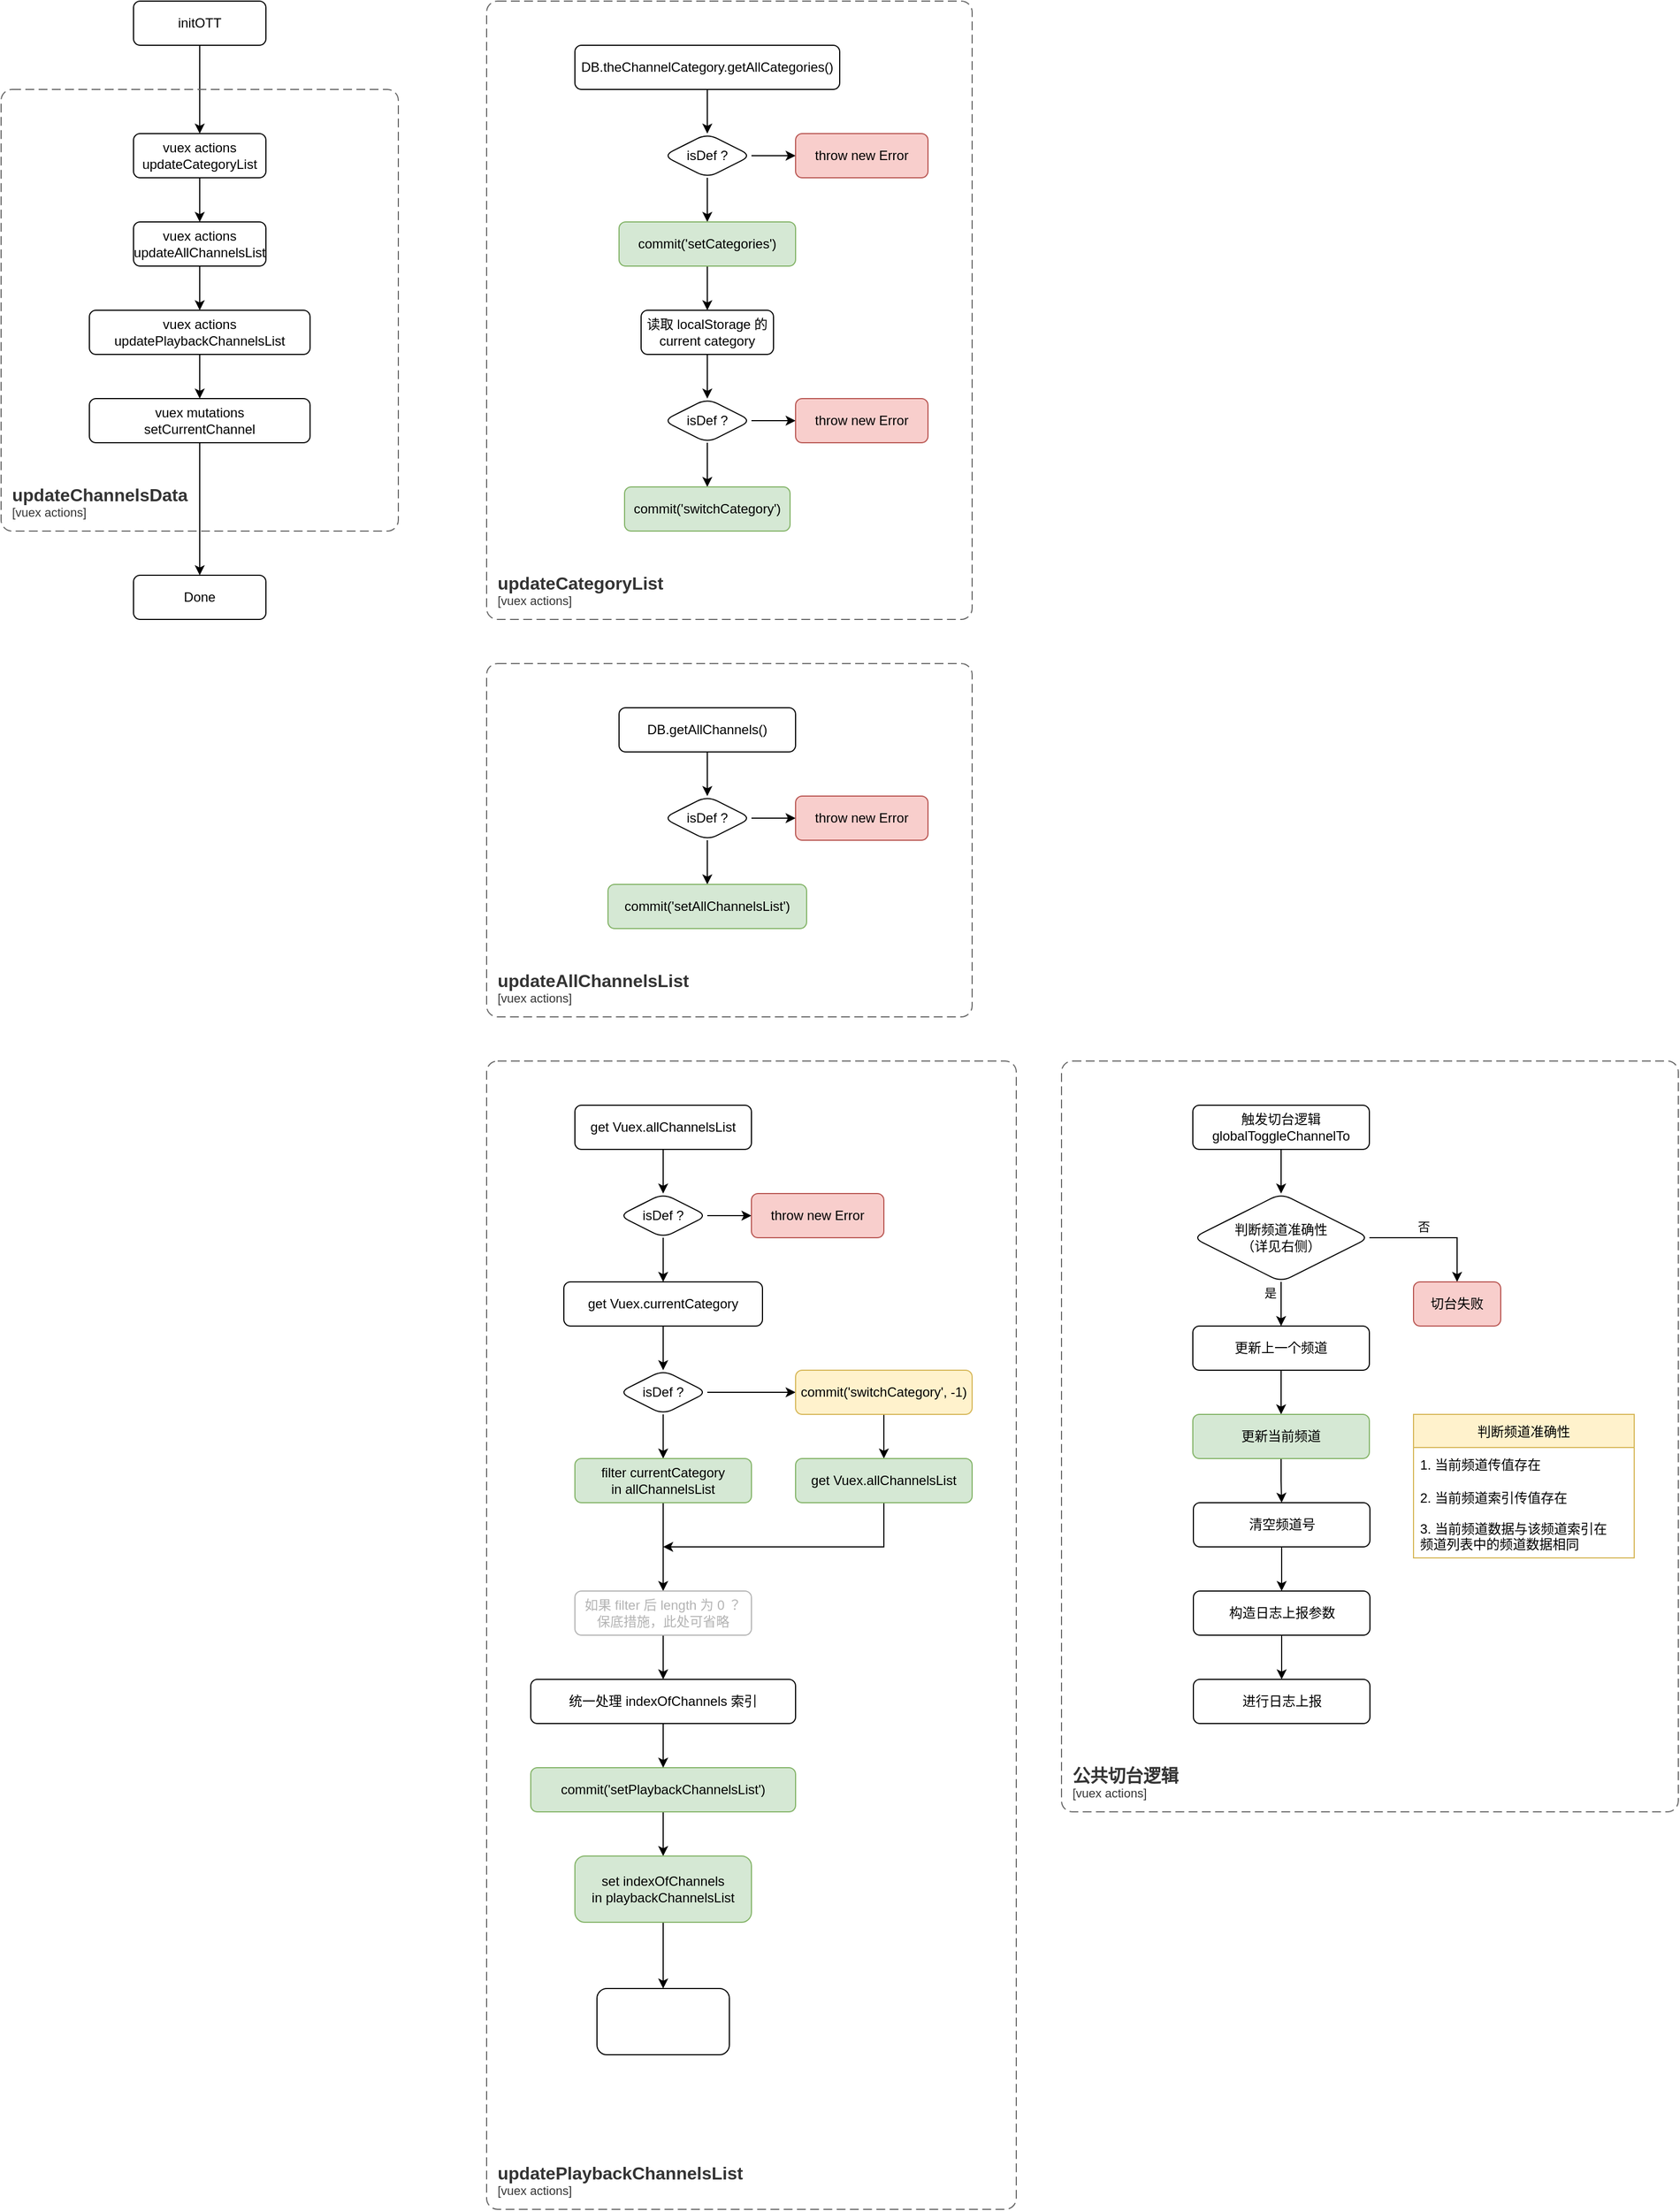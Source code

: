 <mxfile version="20.2.7" type="github">
  <diagram id="vQbmHarcGOKyk270IGDX" name="Data Init Logic">
    <mxGraphModel dx="1422" dy="762" grid="1" gridSize="10" guides="1" tooltips="1" connect="1" arrows="1" fold="1" page="1" pageScale="1" pageWidth="827" pageHeight="1169" math="0" shadow="0">
      <root>
        <mxCell id="0" />
        <mxCell id="1" parent="0" />
        <mxCell id="_8ddzla4QDoaLI6WxMhr-50" style="edgeStyle=orthogonalEdgeStyle;rounded=0;orthogonalLoop=1;jettySize=auto;html=1;exitX=0.5;exitY=1;exitDx=0;exitDy=0;entryX=0.5;entryY=0;entryDx=0;entryDy=0;" parent="1" source="_8ddzla4QDoaLI6WxMhr-1" target="_8ddzla4QDoaLI6WxMhr-42" edge="1">
          <mxGeometry relative="1" as="geometry" />
        </mxCell>
        <mxCell id="_8ddzla4QDoaLI6WxMhr-1" value="initOTT" style="rounded=1;whiteSpace=wrap;html=1;" parent="1" vertex="1">
          <mxGeometry x="160" y="40" width="120" height="40" as="geometry" />
        </mxCell>
        <mxCell id="_8ddzla4QDoaLI6WxMhr-18" value="" style="edgeStyle=orthogonalEdgeStyle;rounded=0;orthogonalLoop=1;jettySize=auto;html=1;" parent="1" source="_8ddzla4QDoaLI6WxMhr-14" target="_8ddzla4QDoaLI6WxMhr-17" edge="1">
          <mxGeometry relative="1" as="geometry" />
        </mxCell>
        <mxCell id="_8ddzla4QDoaLI6WxMhr-14" value="DB.theChannelCategory.getAllCategories()" style="rounded=1;whiteSpace=wrap;html=1;" parent="1" vertex="1">
          <mxGeometry x="560" y="80" width="240" height="40" as="geometry" />
        </mxCell>
        <mxCell id="_8ddzla4QDoaLI6WxMhr-23" value="" style="edgeStyle=orthogonalEdgeStyle;rounded=0;orthogonalLoop=1;jettySize=auto;html=1;" parent="1" source="_8ddzla4QDoaLI6WxMhr-17" target="_8ddzla4QDoaLI6WxMhr-22" edge="1">
          <mxGeometry relative="1" as="geometry" />
        </mxCell>
        <mxCell id="_8ddzla4QDoaLI6WxMhr-25" value="" style="edgeStyle=orthogonalEdgeStyle;rounded=0;orthogonalLoop=1;jettySize=auto;html=1;" parent="1" source="_8ddzla4QDoaLI6WxMhr-17" target="_8ddzla4QDoaLI6WxMhr-24" edge="1">
          <mxGeometry relative="1" as="geometry" />
        </mxCell>
        <mxCell id="_8ddzla4QDoaLI6WxMhr-17" value="isDef ?" style="rhombus;whiteSpace=wrap;html=1;rounded=1;" parent="1" vertex="1">
          <mxGeometry x="640" y="160" width="80" height="40" as="geometry" />
        </mxCell>
        <mxCell id="_8ddzla4QDoaLI6WxMhr-30" value="" style="edgeStyle=orthogonalEdgeStyle;rounded=0;orthogonalLoop=1;jettySize=auto;html=1;" parent="1" source="_8ddzla4QDoaLI6WxMhr-22" target="_8ddzla4QDoaLI6WxMhr-29" edge="1">
          <mxGeometry relative="1" as="geometry" />
        </mxCell>
        <mxCell id="_8ddzla4QDoaLI6WxMhr-22" value="commit(&#39;setCategories&#39;)" style="whiteSpace=wrap;html=1;rounded=1;fillColor=#d5e8d4;strokeColor=#82b366;" parent="1" vertex="1">
          <mxGeometry x="600" y="240" width="160" height="40" as="geometry" />
        </mxCell>
        <mxCell id="_8ddzla4QDoaLI6WxMhr-24" value="throw new Error" style="whiteSpace=wrap;html=1;rounded=1;fillColor=#f8cecc;strokeColor=#b85450;" parent="1" vertex="1">
          <mxGeometry x="760" y="160" width="120" height="40" as="geometry" />
        </mxCell>
        <mxCell id="_8ddzla4QDoaLI6WxMhr-32" value="" style="edgeStyle=orthogonalEdgeStyle;rounded=0;orthogonalLoop=1;jettySize=auto;html=1;" parent="1" source="_8ddzla4QDoaLI6WxMhr-29" target="_8ddzla4QDoaLI6WxMhr-31" edge="1">
          <mxGeometry relative="1" as="geometry" />
        </mxCell>
        <mxCell id="_8ddzla4QDoaLI6WxMhr-29" value="读取 localStorage 的&lt;br&gt;current category" style="whiteSpace=wrap;html=1;rounded=1;" parent="1" vertex="1">
          <mxGeometry x="620" y="320" width="120" height="40" as="geometry" />
        </mxCell>
        <mxCell id="_8ddzla4QDoaLI6WxMhr-34" value="" style="edgeStyle=orthogonalEdgeStyle;rounded=0;orthogonalLoop=1;jettySize=auto;html=1;" parent="1" source="_8ddzla4QDoaLI6WxMhr-31" target="_8ddzla4QDoaLI6WxMhr-33" edge="1">
          <mxGeometry relative="1" as="geometry" />
        </mxCell>
        <mxCell id="_8ddzla4QDoaLI6WxMhr-36" value="" style="edgeStyle=orthogonalEdgeStyle;rounded=0;orthogonalLoop=1;jettySize=auto;html=1;" parent="1" source="_8ddzla4QDoaLI6WxMhr-31" target="_8ddzla4QDoaLI6WxMhr-35" edge="1">
          <mxGeometry relative="1" as="geometry" />
        </mxCell>
        <mxCell id="_8ddzla4QDoaLI6WxMhr-31" value="isDef ?" style="rhombus;whiteSpace=wrap;html=1;rounded=1;" parent="1" vertex="1">
          <mxGeometry x="640" y="400" width="80" height="40" as="geometry" />
        </mxCell>
        <mxCell id="_8ddzla4QDoaLI6WxMhr-33" value="commit(&#39;switchCategory&#39;)" style="whiteSpace=wrap;html=1;rounded=1;fillColor=#d5e8d4;strokeColor=#82b366;" parent="1" vertex="1">
          <mxGeometry x="605" y="480" width="150" height="40" as="geometry" />
        </mxCell>
        <mxCell id="_8ddzla4QDoaLI6WxMhr-35" value="throw new Error" style="whiteSpace=wrap;html=1;rounded=1;fillColor=#f8cecc;strokeColor=#b85450;" parent="1" vertex="1">
          <mxGeometry x="760" y="400" width="120" height="40" as="geometry" />
        </mxCell>
        <object c4Name="updateCategoryList" c4Type="" c4Application="vuex actions" label="&lt;font style=&quot;font-size: 16px&quot;&gt;&lt;b&gt;&lt;div style=&quot;text-align: left&quot;&gt;%c4Name%&lt;/div&gt;&lt;/b&gt;&lt;/font&gt;&lt;div style=&quot;text-align: left&quot;&gt;[%c4Application%]&lt;/div&gt;" placeholders="1" id="_8ddzla4QDoaLI6WxMhr-37">
          <mxCell style="rounded=1;fontSize=11;whiteSpace=wrap;html=1;dashed=1;arcSize=20;fillColor=none;strokeColor=#666666;fontColor=#333333;labelBackgroundColor=none;align=left;verticalAlign=bottom;labelBorderColor=none;spacingTop=0;spacing=10;dashPattern=8 4;metaEdit=1;rotatable=0;perimeter=rectanglePerimeter;noLabel=0;labelPadding=0;allowArrows=0;connectable=0;expand=0;recursiveResize=0;editable=1;pointerEvents=0;absoluteArcSize=1;points=[[0.25,0,0],[0.5,0,0],[0.75,0,0],[1,0.25,0],[1,0.5,0],[1,0.75,0],[0.75,1,0],[0.5,1,0],[0.25,1,0],[0,0.75,0],[0,0.5,0],[0,0.25,0]];" parent="1" vertex="1">
            <mxGeometry x="480" y="40" width="440" height="560" as="geometry" />
          </mxCell>
        </object>
        <mxCell id="_8ddzla4QDoaLI6WxMhr-53" value="" style="edgeStyle=orthogonalEdgeStyle;rounded=0;orthogonalLoop=1;jettySize=auto;html=1;" parent="1" source="_8ddzla4QDoaLI6WxMhr-38" target="_8ddzla4QDoaLI6WxMhr-52" edge="1">
          <mxGeometry relative="1" as="geometry" />
        </mxCell>
        <mxCell id="_8ddzla4QDoaLI6WxMhr-38" value="DB.getAllChannels()" style="rounded=1;whiteSpace=wrap;html=1;" parent="1" vertex="1">
          <mxGeometry x="600" y="680" width="160" height="40" as="geometry" />
        </mxCell>
        <mxCell id="_8ddzla4QDoaLI6WxMhr-39" value="Done" style="whiteSpace=wrap;html=1;rounded=1;" parent="1" vertex="1">
          <mxGeometry x="160" y="560" width="120" height="40" as="geometry" />
        </mxCell>
        <mxCell id="_8ddzla4QDoaLI6WxMhr-41" value="" style="edgeStyle=orthogonalEdgeStyle;rounded=0;orthogonalLoop=1;jettySize=auto;html=1;" parent="1" source="_8ddzla4QDoaLI6WxMhr-42" target="_8ddzla4QDoaLI6WxMhr-44" edge="1">
          <mxGeometry relative="1" as="geometry" />
        </mxCell>
        <mxCell id="_8ddzla4QDoaLI6WxMhr-42" value="vuex actions&lt;br&gt;updateCategoryList" style="rounded=1;whiteSpace=wrap;html=1;" parent="1" vertex="1">
          <mxGeometry x="160" y="160" width="120" height="40" as="geometry" />
        </mxCell>
        <mxCell id="_8ddzla4QDoaLI6WxMhr-43" value="" style="edgeStyle=orthogonalEdgeStyle;rounded=0;orthogonalLoop=1;jettySize=auto;html=1;" parent="1" source="_8ddzla4QDoaLI6WxMhr-44" target="_8ddzla4QDoaLI6WxMhr-46" edge="1">
          <mxGeometry relative="1" as="geometry" />
        </mxCell>
        <mxCell id="_8ddzla4QDoaLI6WxMhr-44" value="vuex actions&lt;br&gt;updateAllChannelsList" style="rounded=1;whiteSpace=wrap;html=1;" parent="1" vertex="1">
          <mxGeometry x="160" y="240" width="120" height="40" as="geometry" />
        </mxCell>
        <mxCell id="_8ddzla4QDoaLI6WxMhr-45" value="" style="edgeStyle=orthogonalEdgeStyle;rounded=0;orthogonalLoop=1;jettySize=auto;html=1;" parent="1" source="_8ddzla4QDoaLI6WxMhr-46" target="_8ddzla4QDoaLI6WxMhr-47" edge="1">
          <mxGeometry relative="1" as="geometry" />
        </mxCell>
        <mxCell id="_8ddzla4QDoaLI6WxMhr-46" value="vuex actions&lt;br&gt;updatePlaybackChannelsList" style="rounded=1;whiteSpace=wrap;html=1;" parent="1" vertex="1">
          <mxGeometry x="120" y="320" width="200" height="40" as="geometry" />
        </mxCell>
        <mxCell id="_8ddzla4QDoaLI6WxMhr-49" style="edgeStyle=orthogonalEdgeStyle;rounded=0;orthogonalLoop=1;jettySize=auto;html=1;exitX=0.5;exitY=1;exitDx=0;exitDy=0;entryX=0.5;entryY=0;entryDx=0;entryDy=0;" parent="1" source="_8ddzla4QDoaLI6WxMhr-47" target="_8ddzla4QDoaLI6WxMhr-39" edge="1">
          <mxGeometry relative="1" as="geometry" />
        </mxCell>
        <mxCell id="_8ddzla4QDoaLI6WxMhr-47" value="vuex mutations&lt;br&gt;setCurrentChannel" style="rounded=1;whiteSpace=wrap;html=1;" parent="1" vertex="1">
          <mxGeometry x="120" y="400" width="200" height="40" as="geometry" />
        </mxCell>
        <object placeholders="1" c4Name="updateChannelsData" c4Type="" c4Application="vuex actions" label="&lt;font style=&quot;font-size: 16px&quot;&gt;&lt;b&gt;&lt;div style=&quot;text-align: left&quot;&gt;%c4Name%&lt;/div&gt;&lt;/b&gt;&lt;/font&gt;&lt;div style=&quot;text-align: left&quot;&gt;[%c4Application%]&lt;/div&gt;" id="_8ddzla4QDoaLI6WxMhr-48">
          <mxCell style="rounded=1;fontSize=11;whiteSpace=wrap;html=1;dashed=1;arcSize=20;fillColor=none;strokeColor=#666666;fontColor=#333333;labelBackgroundColor=none;align=left;verticalAlign=bottom;labelBorderColor=none;spacingTop=0;spacing=10;dashPattern=8 4;metaEdit=1;rotatable=0;perimeter=rectanglePerimeter;noLabel=0;labelPadding=0;allowArrows=0;connectable=0;expand=0;recursiveResize=0;editable=1;pointerEvents=0;absoluteArcSize=1;points=[[0.25,0,0],[0.5,0,0],[0.75,0,0],[1,0.25,0],[1,0.5,0],[1,0.75,0],[0.75,1,0],[0.5,1,0],[0.25,1,0],[0,0.75,0],[0,0.5,0],[0,0.25,0]];" parent="1" vertex="1">
            <mxGeometry x="40" y="120" width="360" height="400" as="geometry" />
          </mxCell>
        </object>
        <object c4Name="updateAllChannelsList" c4Type="" c4Application="vuex actions" label="&lt;font style=&quot;font-size: 16px&quot;&gt;&lt;b&gt;&lt;div style=&quot;text-align: left&quot;&gt;%c4Name%&lt;/div&gt;&lt;/b&gt;&lt;/font&gt;&lt;div style=&quot;text-align: left&quot;&gt;[%c4Application%]&lt;/div&gt;" placeholders="1" id="_8ddzla4QDoaLI6WxMhr-51">
          <mxCell style="rounded=1;fontSize=11;whiteSpace=wrap;html=1;dashed=1;arcSize=20;fillColor=none;strokeColor=#666666;fontColor=#333333;labelBackgroundColor=none;align=left;verticalAlign=bottom;labelBorderColor=none;spacingTop=0;spacing=10;dashPattern=8 4;metaEdit=1;rotatable=0;perimeter=rectanglePerimeter;noLabel=0;labelPadding=0;allowArrows=0;connectable=0;expand=0;recursiveResize=0;editable=1;pointerEvents=0;absoluteArcSize=1;points=[[0.25,0,0],[0.5,0,0],[0.75,0,0],[1,0.25,0],[1,0.5,0],[1,0.75,0],[0.75,1,0],[0.5,1,0],[0.25,1,0],[0,0.75,0],[0,0.5,0],[0,0.25,0]];" parent="1" vertex="1">
            <mxGeometry x="480" y="640" width="440" height="320" as="geometry" />
          </mxCell>
        </object>
        <mxCell id="_8ddzla4QDoaLI6WxMhr-55" value="" style="edgeStyle=orthogonalEdgeStyle;rounded=0;orthogonalLoop=1;jettySize=auto;html=1;" parent="1" source="_8ddzla4QDoaLI6WxMhr-52" target="_8ddzla4QDoaLI6WxMhr-54" edge="1">
          <mxGeometry relative="1" as="geometry" />
        </mxCell>
        <mxCell id="_8ddzla4QDoaLI6WxMhr-57" value="" style="edgeStyle=orthogonalEdgeStyle;rounded=0;orthogonalLoop=1;jettySize=auto;html=1;entryX=0;entryY=0.5;entryDx=0;entryDy=0;" parent="1" source="_8ddzla4QDoaLI6WxMhr-52" target="_8ddzla4QDoaLI6WxMhr-58" edge="1">
          <mxGeometry relative="1" as="geometry" />
        </mxCell>
        <mxCell id="_8ddzla4QDoaLI6WxMhr-52" value="isDef ?" style="rhombus;whiteSpace=wrap;html=1;rounded=1;" parent="1" vertex="1">
          <mxGeometry x="640" y="760" width="80" height="40" as="geometry" />
        </mxCell>
        <mxCell id="_8ddzla4QDoaLI6WxMhr-54" value="commit(&#39;setAllChannelsList&#39;)" style="whiteSpace=wrap;html=1;rounded=1;fillColor=#d5e8d4;strokeColor=#82b366;" parent="1" vertex="1">
          <mxGeometry x="590" y="840" width="180" height="40" as="geometry" />
        </mxCell>
        <mxCell id="_8ddzla4QDoaLI6WxMhr-58" value="throw new Error" style="whiteSpace=wrap;html=1;rounded=1;fillColor=#f8cecc;strokeColor=#b85450;" parent="1" vertex="1">
          <mxGeometry x="760" y="760" width="120" height="40" as="geometry" />
        </mxCell>
        <mxCell id="_8ddzla4QDoaLI6WxMhr-59" value="" style="edgeStyle=orthogonalEdgeStyle;rounded=0;orthogonalLoop=1;jettySize=auto;html=1;" parent="1" source="_8ddzla4QDoaLI6WxMhr-60" target="_8ddzla4QDoaLI6WxMhr-64" edge="1">
          <mxGeometry relative="1" as="geometry" />
        </mxCell>
        <mxCell id="_8ddzla4QDoaLI6WxMhr-60" value="get Vuex.allChannelsList" style="rounded=1;whiteSpace=wrap;html=1;" parent="1" vertex="1">
          <mxGeometry x="560" y="1040" width="160" height="40" as="geometry" />
        </mxCell>
        <object c4Name="updatePlaybackChannelsList" c4Type="" c4Application="vuex actions" label="&lt;font style=&quot;font-size: 16px&quot;&gt;&lt;b&gt;&lt;div style=&quot;text-align: left&quot;&gt;%c4Name%&lt;/div&gt;&lt;/b&gt;&lt;/font&gt;&lt;div style=&quot;text-align: left&quot;&gt;[%c4Application%]&lt;/div&gt;" placeholders="1" id="_8ddzla4QDoaLI6WxMhr-61">
          <mxCell style="rounded=1;fontSize=11;whiteSpace=wrap;html=1;dashed=1;arcSize=20;fillColor=none;strokeColor=#666666;fontColor=#333333;labelBackgroundColor=none;align=left;verticalAlign=bottom;labelBorderColor=none;spacingTop=0;spacing=10;dashPattern=8 4;metaEdit=1;rotatable=0;perimeter=rectanglePerimeter;noLabel=0;labelPadding=0;allowArrows=0;connectable=0;expand=0;recursiveResize=0;editable=1;pointerEvents=0;absoluteArcSize=1;points=[[0.25,0,0],[0.5,0,0],[0.75,0,0],[1,0.25,0],[1,0.5,0],[1,0.75,0],[0.75,1,0],[0.5,1,0],[0.25,1,0],[0,0.75,0],[0,0.5,0],[0,0.25,0]];" parent="1" vertex="1">
            <mxGeometry x="480" y="1000" width="480" height="1040" as="geometry" />
          </mxCell>
        </object>
        <mxCell id="_8ddzla4QDoaLI6WxMhr-62" value="" style="edgeStyle=orthogonalEdgeStyle;rounded=0;orthogonalLoop=1;jettySize=auto;html=1;" parent="1" source="_8ddzla4QDoaLI6WxMhr-64" target="_8ddzla4QDoaLI6WxMhr-65" edge="1">
          <mxGeometry relative="1" as="geometry" />
        </mxCell>
        <mxCell id="_8ddzla4QDoaLI6WxMhr-63" value="" style="edgeStyle=orthogonalEdgeStyle;rounded=0;orthogonalLoop=1;jettySize=auto;html=1;entryX=0;entryY=0.5;entryDx=0;entryDy=0;" parent="1" source="_8ddzla4QDoaLI6WxMhr-64" target="_8ddzla4QDoaLI6WxMhr-66" edge="1">
          <mxGeometry relative="1" as="geometry" />
        </mxCell>
        <mxCell id="_8ddzla4QDoaLI6WxMhr-64" value="isDef ?" style="rhombus;whiteSpace=wrap;html=1;rounded=1;" parent="1" vertex="1">
          <mxGeometry x="600" y="1120" width="80" height="40" as="geometry" />
        </mxCell>
        <mxCell id="_8ddzla4QDoaLI6WxMhr-68" value="" style="edgeStyle=orthogonalEdgeStyle;rounded=0;orthogonalLoop=1;jettySize=auto;html=1;" parent="1" source="_8ddzla4QDoaLI6WxMhr-65" target="_8ddzla4QDoaLI6WxMhr-67" edge="1">
          <mxGeometry relative="1" as="geometry" />
        </mxCell>
        <mxCell id="_8ddzla4QDoaLI6WxMhr-65" value="get Vuex.currentCategory" style="whiteSpace=wrap;html=1;rounded=1;" parent="1" vertex="1">
          <mxGeometry x="550" y="1200" width="180" height="40" as="geometry" />
        </mxCell>
        <mxCell id="_8ddzla4QDoaLI6WxMhr-66" value="throw new Error" style="whiteSpace=wrap;html=1;rounded=1;fillColor=#f8cecc;strokeColor=#b85450;" parent="1" vertex="1">
          <mxGeometry x="720" y="1120" width="120" height="40" as="geometry" />
        </mxCell>
        <mxCell id="_8ddzla4QDoaLI6WxMhr-71" value="" style="edgeStyle=orthogonalEdgeStyle;rounded=0;orthogonalLoop=1;jettySize=auto;html=1;" parent="1" source="_8ddzla4QDoaLI6WxMhr-67" target="_8ddzla4QDoaLI6WxMhr-70" edge="1">
          <mxGeometry relative="1" as="geometry" />
        </mxCell>
        <mxCell id="_8ddzla4QDoaLI6WxMhr-73" value="" style="edgeStyle=orthogonalEdgeStyle;rounded=0;orthogonalLoop=1;jettySize=auto;html=1;" parent="1" source="_8ddzla4QDoaLI6WxMhr-67" target="_8ddzla4QDoaLI6WxMhr-72" edge="1">
          <mxGeometry relative="1" as="geometry" />
        </mxCell>
        <mxCell id="_8ddzla4QDoaLI6WxMhr-67" value="isDef ?" style="rhombus;whiteSpace=wrap;html=1;rounded=1;" parent="1" vertex="1">
          <mxGeometry x="600" y="1280" width="80" height="40" as="geometry" />
        </mxCell>
        <mxCell id="_8ddzla4QDoaLI6WxMhr-79" value="" style="edgeStyle=orthogonalEdgeStyle;rounded=0;orthogonalLoop=1;jettySize=auto;html=1;" parent="1" source="_8ddzla4QDoaLI6WxMhr-70" target="_8ddzla4QDoaLI6WxMhr-78" edge="1">
          <mxGeometry relative="1" as="geometry" />
        </mxCell>
        <mxCell id="_8ddzla4QDoaLI6WxMhr-70" value="filter currentCategory&lt;br&gt;in allChannelsList" style="whiteSpace=wrap;html=1;rounded=1;fillColor=#d5e8d4;strokeColor=#82b366;" parent="1" vertex="1">
          <mxGeometry x="560" y="1360" width="160" height="40" as="geometry" />
        </mxCell>
        <mxCell id="_8ddzla4QDoaLI6WxMhr-84" style="edgeStyle=orthogonalEdgeStyle;rounded=0;orthogonalLoop=1;jettySize=auto;html=1;fontColor=#B3B3B3;exitX=0.5;exitY=1;exitDx=0;exitDy=0;" parent="1" source="_8ddzla4QDoaLI6WxMhr-87" edge="1">
          <mxGeometry relative="1" as="geometry">
            <mxPoint x="640" y="1440" as="targetPoint" />
            <mxPoint x="820" y="1420" as="sourcePoint" />
            <Array as="points">
              <mxPoint x="840" y="1440" />
            </Array>
          </mxGeometry>
        </mxCell>
        <mxCell id="_8ddzla4QDoaLI6WxMhr-88" style="edgeStyle=orthogonalEdgeStyle;rounded=0;orthogonalLoop=1;jettySize=auto;html=1;exitX=0.5;exitY=1;exitDx=0;exitDy=0;entryX=0.5;entryY=0;entryDx=0;entryDy=0;fontColor=#B3B3B3;" parent="1" source="_8ddzla4QDoaLI6WxMhr-72" target="_8ddzla4QDoaLI6WxMhr-87" edge="1">
          <mxGeometry relative="1" as="geometry" />
        </mxCell>
        <mxCell id="_8ddzla4QDoaLI6WxMhr-72" value="commit(&#39;switchCategory&#39;, -1)" style="whiteSpace=wrap;html=1;rounded=1;fillColor=#fff2cc;strokeColor=#d6b656;" parent="1" vertex="1">
          <mxGeometry x="760" y="1280" width="160" height="40" as="geometry" />
        </mxCell>
        <mxCell id="XJFIyThXZ_egjKma0Mun-2" value="" style="edgeStyle=orthogonalEdgeStyle;rounded=0;orthogonalLoop=1;jettySize=auto;html=1;" parent="1" source="_8ddzla4QDoaLI6WxMhr-78" target="XJFIyThXZ_egjKma0Mun-1" edge="1">
          <mxGeometry relative="1" as="geometry" />
        </mxCell>
        <mxCell id="_8ddzla4QDoaLI6WxMhr-78" value="如果 filter 后 length 为 0 ？&lt;br&gt;保底措施，此处可省略" style="whiteSpace=wrap;html=1;rounded=1;fontColor=#B3B3B3;strokeColor=#B3B3B3;" parent="1" vertex="1">
          <mxGeometry x="560" y="1480" width="160" height="40" as="geometry" />
        </mxCell>
        <mxCell id="_8ddzla4QDoaLI6WxMhr-83" value="" style="edgeStyle=orthogonalEdgeStyle;rounded=0;orthogonalLoop=1;jettySize=auto;html=1;fontColor=#B3B3B3;" parent="1" source="_8ddzla4QDoaLI6WxMhr-80" target="_8ddzla4QDoaLI6WxMhr-82" edge="1">
          <mxGeometry relative="1" as="geometry" />
        </mxCell>
        <mxCell id="_8ddzla4QDoaLI6WxMhr-80" value="commit(&#39;setPlaybackChannelsList&#39;)" style="whiteSpace=wrap;html=1;rounded=1;fillColor=#d5e8d4;strokeColor=#82b366;" parent="1" vertex="1">
          <mxGeometry x="520" y="1640" width="240" height="40" as="geometry" />
        </mxCell>
        <mxCell id="_8ddzla4QDoaLI6WxMhr-90" value="" style="edgeStyle=orthogonalEdgeStyle;rounded=0;orthogonalLoop=1;jettySize=auto;html=1;fontColor=#B3B3B3;" parent="1" source="_8ddzla4QDoaLI6WxMhr-82" target="_8ddzla4QDoaLI6WxMhr-89" edge="1">
          <mxGeometry relative="1" as="geometry" />
        </mxCell>
        <mxCell id="_8ddzla4QDoaLI6WxMhr-82" value="set&amp;nbsp;indexOfChannels&lt;br&gt;in&amp;nbsp;playbackChannelsList" style="whiteSpace=wrap;html=1;rounded=1;fillColor=#d5e8d4;strokeColor=#82b366;" parent="1" vertex="1">
          <mxGeometry x="560" y="1720" width="160" height="60" as="geometry" />
        </mxCell>
        <mxCell id="_8ddzla4QDoaLI6WxMhr-87" value="get Vuex.allChannelsList" style="whiteSpace=wrap;html=1;rounded=1;fillColor=#d5e8d4;strokeColor=#82b366;" parent="1" vertex="1">
          <mxGeometry x="760" y="1360" width="160" height="40" as="geometry" />
        </mxCell>
        <mxCell id="_8ddzla4QDoaLI6WxMhr-89" value="" style="whiteSpace=wrap;html=1;rounded=1;" parent="1" vertex="1">
          <mxGeometry x="580" y="1840" width="120" height="60" as="geometry" />
        </mxCell>
        <mxCell id="XJFIyThXZ_egjKma0Mun-3" style="edgeStyle=orthogonalEdgeStyle;rounded=0;orthogonalLoop=1;jettySize=auto;html=1;exitX=0.5;exitY=1;exitDx=0;exitDy=0;entryX=0.5;entryY=0;entryDx=0;entryDy=0;" parent="1" source="XJFIyThXZ_egjKma0Mun-1" target="_8ddzla4QDoaLI6WxMhr-80" edge="1">
          <mxGeometry relative="1" as="geometry" />
        </mxCell>
        <mxCell id="XJFIyThXZ_egjKma0Mun-1" value="&lt;font color=&quot;#000000&quot;&gt;统一处理 indexOfChannels 索引&lt;/font&gt;" style="whiteSpace=wrap;html=1;rounded=1;" parent="1" vertex="1">
          <mxGeometry x="520" y="1560" width="240" height="40" as="geometry" />
        </mxCell>
        <mxCell id="wEsHkVYPiLB_6dhYGix4-2" value="" style="edgeStyle=orthogonalEdgeStyle;rounded=0;orthogonalLoop=1;jettySize=auto;html=1;" edge="1" source="wEsHkVYPiLB_6dhYGix4-3" target="wEsHkVYPiLB_6dhYGix4-7" parent="1">
          <mxGeometry relative="1" as="geometry" />
        </mxCell>
        <mxCell id="wEsHkVYPiLB_6dhYGix4-3" value="触发切台逻辑&lt;br&gt;globalToggleChannelTo" style="rounded=1;whiteSpace=wrap;html=1;" vertex="1" parent="1">
          <mxGeometry x="1120" y="1040" width="160" height="40" as="geometry" />
        </mxCell>
        <object c4Name="公共切台逻辑" c4Type="" c4Application="vuex actions" label="&lt;font style=&quot;font-size: 16px&quot;&gt;&lt;b&gt;&lt;div style=&quot;text-align: left&quot;&gt;%c4Name%&lt;/div&gt;&lt;/b&gt;&lt;/font&gt;&lt;div style=&quot;text-align: left&quot;&gt;[%c4Application%]&lt;/div&gt;" placeholders="1" id="wEsHkVYPiLB_6dhYGix4-4">
          <mxCell style="rounded=1;fontSize=11;whiteSpace=wrap;html=1;dashed=1;arcSize=20;fillColor=none;strokeColor=#666666;fontColor=#333333;labelBackgroundColor=none;align=left;verticalAlign=bottom;labelBorderColor=none;spacingTop=0;spacing=10;dashPattern=8 4;metaEdit=1;rotatable=0;perimeter=rectanglePerimeter;noLabel=0;labelPadding=0;allowArrows=0;connectable=0;expand=0;recursiveResize=0;editable=1;pointerEvents=0;absoluteArcSize=1;points=[[0.25,0,0],[0.5,0,0],[0.75,0,0],[1,0.25,0],[1,0.5,0],[1,0.75,0],[0.75,1,0],[0.5,1,0],[0.25,1,0],[0,0.75,0],[0,0.5,0],[0,0.25,0]];" vertex="1" parent="1">
            <mxGeometry x="1001" y="1000" width="559" height="680" as="geometry" />
          </mxCell>
        </object>
        <mxCell id="wEsHkVYPiLB_6dhYGix4-29" style="edgeStyle=orthogonalEdgeStyle;rounded=0;orthogonalLoop=1;jettySize=auto;html=1;exitX=1;exitY=0.5;exitDx=0;exitDy=0;entryX=0.5;entryY=0;entryDx=0;entryDy=0;" edge="1" parent="1" source="wEsHkVYPiLB_6dhYGix4-7" target="wEsHkVYPiLB_6dhYGix4-10">
          <mxGeometry relative="1" as="geometry" />
        </mxCell>
        <mxCell id="wEsHkVYPiLB_6dhYGix4-30" value="否" style="edgeLabel;html=1;align=center;verticalAlign=middle;resizable=0;points=[];" vertex="1" connectable="0" parent="wEsHkVYPiLB_6dhYGix4-29">
          <mxGeometry x="-0.044" y="-1" relative="1" as="geometry">
            <mxPoint x="-8" y="-11" as="offset" />
          </mxGeometry>
        </mxCell>
        <mxCell id="wEsHkVYPiLB_6dhYGix4-32" style="edgeStyle=orthogonalEdgeStyle;rounded=0;orthogonalLoop=1;jettySize=auto;html=1;exitX=0.5;exitY=1;exitDx=0;exitDy=0;entryX=0.5;entryY=0;entryDx=0;entryDy=0;" edge="1" parent="1" source="wEsHkVYPiLB_6dhYGix4-7" target="wEsHkVYPiLB_6dhYGix4-31">
          <mxGeometry relative="1" as="geometry" />
        </mxCell>
        <mxCell id="wEsHkVYPiLB_6dhYGix4-54" value="是" style="edgeLabel;html=1;align=center;verticalAlign=middle;resizable=0;points=[];" vertex="1" connectable="0" parent="wEsHkVYPiLB_6dhYGix4-32">
          <mxGeometry x="0.126" y="-4" relative="1" as="geometry">
            <mxPoint x="-6" y="-13" as="offset" />
          </mxGeometry>
        </mxCell>
        <mxCell id="wEsHkVYPiLB_6dhYGix4-7" value="判断频道准确性&lt;br&gt;（详见右侧）" style="rhombus;whiteSpace=wrap;html=1;rounded=1;" vertex="1" parent="1">
          <mxGeometry x="1120" y="1120" width="160" height="80" as="geometry" />
        </mxCell>
        <mxCell id="wEsHkVYPiLB_6dhYGix4-10" value="切台失败" style="whiteSpace=wrap;html=1;rounded=1;fillColor=#f8cecc;strokeColor=#b85450;" vertex="1" parent="1">
          <mxGeometry x="1320" y="1200" width="79" height="40" as="geometry" />
        </mxCell>
        <mxCell id="wEsHkVYPiLB_6dhYGix4-52" style="edgeStyle=orthogonalEdgeStyle;rounded=0;orthogonalLoop=1;jettySize=auto;html=1;exitX=0.5;exitY=1;exitDx=0;exitDy=0;entryX=0.5;entryY=0;entryDx=0;entryDy=0;" edge="1" parent="1" source="wEsHkVYPiLB_6dhYGix4-31" target="wEsHkVYPiLB_6dhYGix4-51">
          <mxGeometry relative="1" as="geometry" />
        </mxCell>
        <mxCell id="wEsHkVYPiLB_6dhYGix4-31" value="更新上一个频道" style="whiteSpace=wrap;html=1;rounded=1;" vertex="1" parent="1">
          <mxGeometry x="1120" y="1240" width="160" height="40" as="geometry" />
        </mxCell>
        <mxCell id="wEsHkVYPiLB_6dhYGix4-48" style="edgeStyle=orthogonalEdgeStyle;rounded=0;orthogonalLoop=1;jettySize=auto;html=1;exitX=0.5;exitY=1;exitDx=0;exitDy=0;entryX=0.5;entryY=0;entryDx=0;entryDy=0;" edge="1" parent="1" source="wEsHkVYPiLB_6dhYGix4-37" target="wEsHkVYPiLB_6dhYGix4-47">
          <mxGeometry relative="1" as="geometry" />
        </mxCell>
        <mxCell id="wEsHkVYPiLB_6dhYGix4-37" value="清空频道号" style="whiteSpace=wrap;html=1;rounded=1;" vertex="1" parent="1">
          <mxGeometry x="1120.5" y="1400" width="160" height="40" as="geometry" />
        </mxCell>
        <mxCell id="wEsHkVYPiLB_6dhYGix4-50" style="edgeStyle=orthogonalEdgeStyle;rounded=0;orthogonalLoop=1;jettySize=auto;html=1;exitX=0.5;exitY=1;exitDx=0;exitDy=0;entryX=0.5;entryY=0;entryDx=0;entryDy=0;" edge="1" parent="1" source="wEsHkVYPiLB_6dhYGix4-47" target="wEsHkVYPiLB_6dhYGix4-49">
          <mxGeometry relative="1" as="geometry" />
        </mxCell>
        <mxCell id="wEsHkVYPiLB_6dhYGix4-47" value="构造日志上报参数" style="whiteSpace=wrap;html=1;rounded=1;" vertex="1" parent="1">
          <mxGeometry x="1120.5" y="1480" width="160" height="40" as="geometry" />
        </mxCell>
        <mxCell id="wEsHkVYPiLB_6dhYGix4-49" value="进行日志上报" style="whiteSpace=wrap;html=1;rounded=1;" vertex="1" parent="1">
          <mxGeometry x="1120.5" y="1560" width="160" height="40" as="geometry" />
        </mxCell>
        <mxCell id="wEsHkVYPiLB_6dhYGix4-53" style="edgeStyle=orthogonalEdgeStyle;rounded=0;orthogonalLoop=1;jettySize=auto;html=1;exitX=0.5;exitY=1;exitDx=0;exitDy=0;entryX=0.5;entryY=0;entryDx=0;entryDy=0;" edge="1" parent="1" source="wEsHkVYPiLB_6dhYGix4-51" target="wEsHkVYPiLB_6dhYGix4-37">
          <mxGeometry relative="1" as="geometry" />
        </mxCell>
        <mxCell id="wEsHkVYPiLB_6dhYGix4-51" value="更新当前频道" style="whiteSpace=wrap;html=1;rounded=1;fillColor=#d5e8d4;strokeColor=#82b366;" vertex="1" parent="1">
          <mxGeometry x="1120" y="1320" width="160" height="40" as="geometry" />
        </mxCell>
        <mxCell id="wEsHkVYPiLB_6dhYGix4-59" value="判断频道准确性" style="swimlane;fontStyle=0;childLayout=stackLayout;horizontal=1;startSize=30;horizontalStack=0;resizeParent=1;resizeParentMax=0;resizeLast=0;collapsible=1;marginBottom=0;fillColor=#fff2cc;strokeColor=#d6b656;" vertex="1" parent="1">
          <mxGeometry x="1320" y="1320" width="200" height="130" as="geometry" />
        </mxCell>
        <mxCell id="wEsHkVYPiLB_6dhYGix4-60" value="1. 当前频道传值存在" style="text;strokeColor=none;fillColor=none;align=left;verticalAlign=middle;spacingLeft=4;spacingRight=4;overflow=hidden;points=[[0,0.5],[1,0.5]];portConstraint=eastwest;rotatable=0;" vertex="1" parent="wEsHkVYPiLB_6dhYGix4-59">
          <mxGeometry y="30" width="200" height="30" as="geometry" />
        </mxCell>
        <mxCell id="wEsHkVYPiLB_6dhYGix4-61" value="2. 当前频道索引传值存在" style="text;strokeColor=none;fillColor=none;align=left;verticalAlign=middle;spacingLeft=4;spacingRight=4;overflow=hidden;points=[[0,0.5],[1,0.5]];portConstraint=eastwest;rotatable=0;" vertex="1" parent="wEsHkVYPiLB_6dhYGix4-59">
          <mxGeometry y="60" width="200" height="30" as="geometry" />
        </mxCell>
        <mxCell id="wEsHkVYPiLB_6dhYGix4-62" value="3. 当前频道数据与该频道索引在&#xa;频道列表中的频道数据相同" style="text;strokeColor=none;fillColor=none;align=left;verticalAlign=middle;spacingLeft=4;spacingRight=4;overflow=hidden;points=[[0,0.5],[1,0.5]];portConstraint=eastwest;rotatable=0;" vertex="1" parent="wEsHkVYPiLB_6dhYGix4-59">
          <mxGeometry y="90" width="200" height="40" as="geometry" />
        </mxCell>
      </root>
    </mxGraphModel>
  </diagram>
</mxfile>
